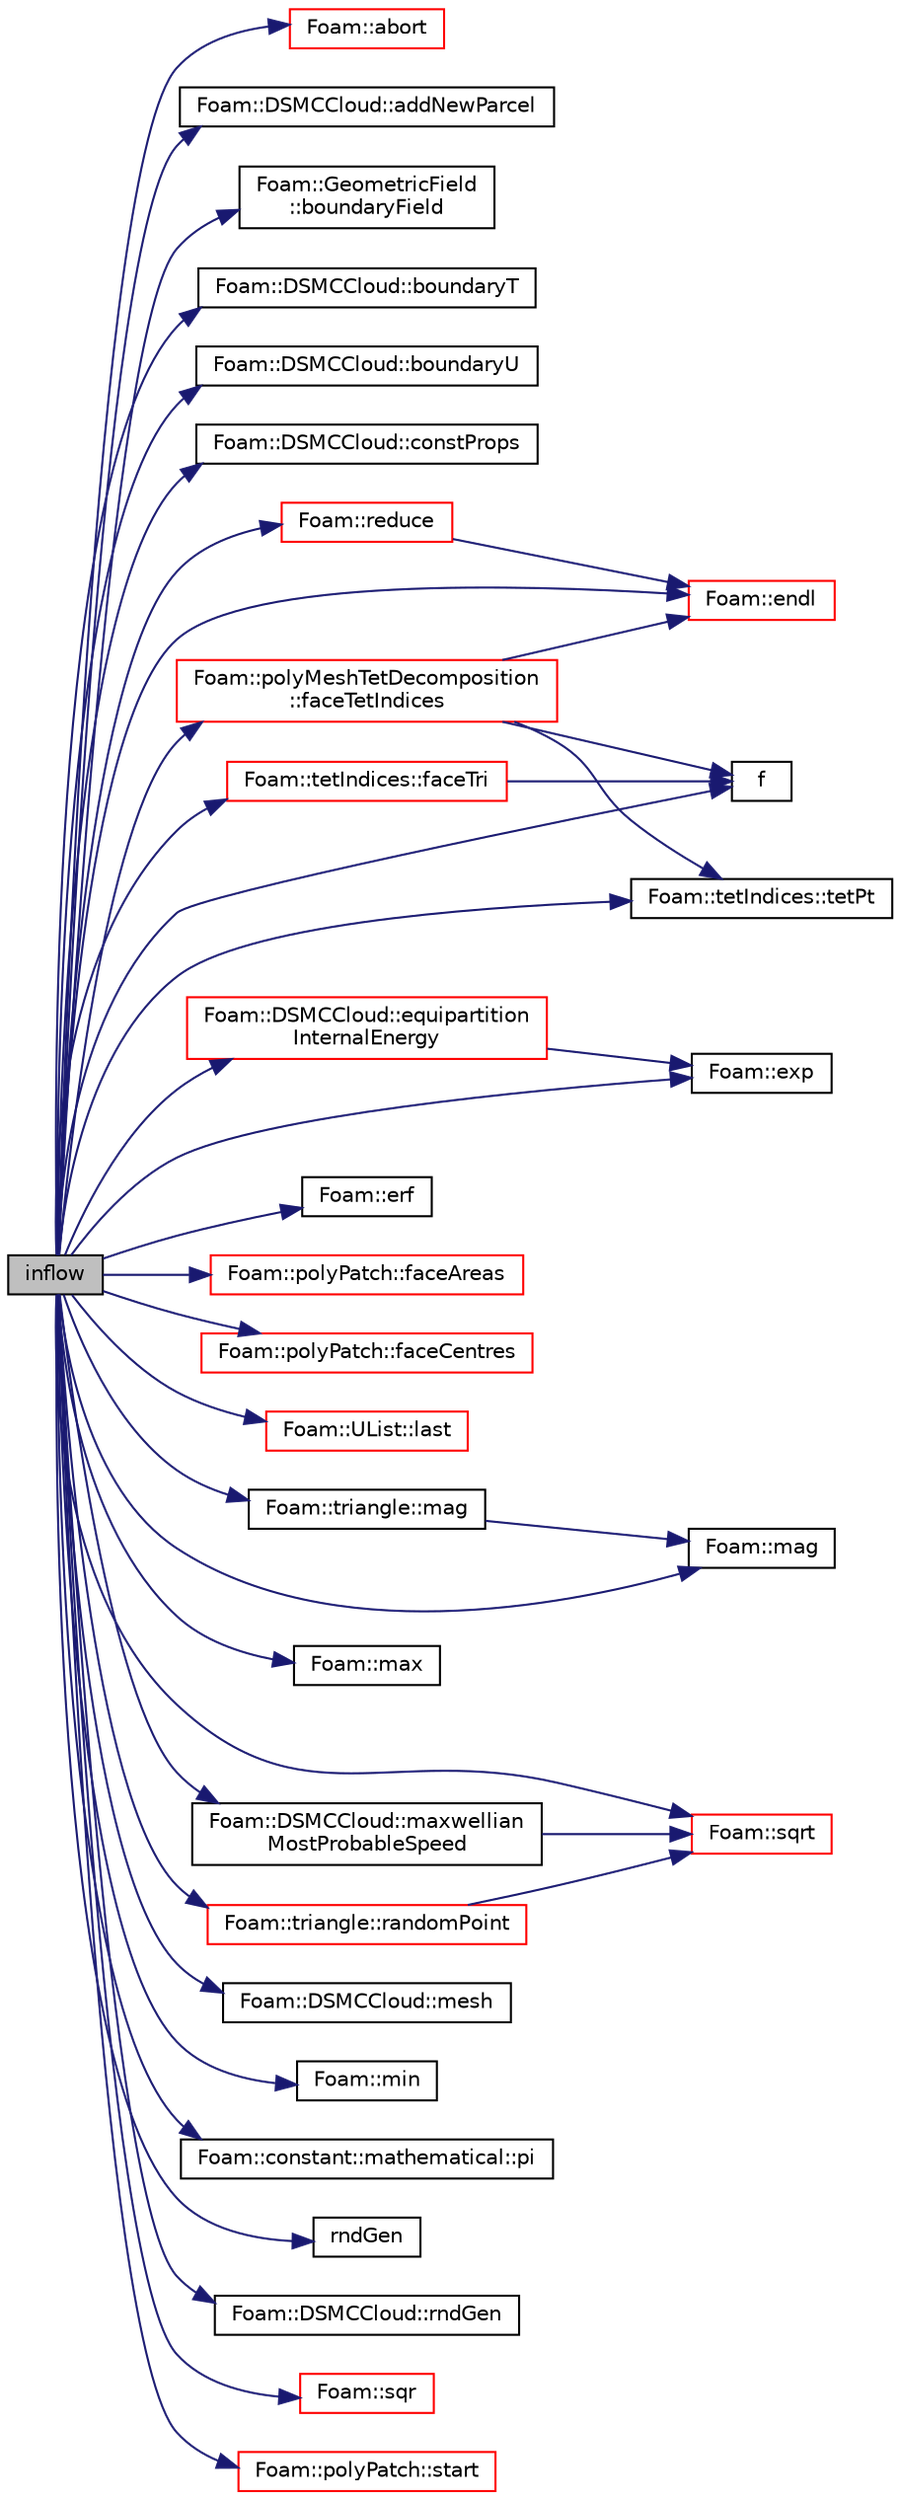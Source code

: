 digraph "inflow"
{
  bgcolor="transparent";
  edge [fontname="Helvetica",fontsize="10",labelfontname="Helvetica",labelfontsize="10"];
  node [fontname="Helvetica",fontsize="10",shape=record];
  rankdir="LR";
  Node1 [label="inflow",height=0.2,width=0.4,color="black", fillcolor="grey75", style="filled", fontcolor="black"];
  Node1 -> Node2 [color="midnightblue",fontsize="10",style="solid",fontname="Helvetica"];
  Node2 [label="Foam::abort",height=0.2,width=0.4,color="red",URL="$a10936.html#a447107a607d03e417307c203fa5fb44b"];
  Node1 -> Node3 [color="midnightblue",fontsize="10",style="solid",fontname="Helvetica"];
  Node3 [label="Foam::DSMCCloud::addNewParcel",height=0.2,width=0.4,color="black",URL="$a00591.html#acfcfee69663e305495540955f3c20505",tooltip="Add new parcel. "];
  Node1 -> Node4 [color="midnightblue",fontsize="10",style="solid",fontname="Helvetica"];
  Node4 [label="Foam::GeometricField\l::boundaryField",height=0.2,width=0.4,color="black",URL="$a00937.html#a6987ef31fb532d0fc43c84eca14fe558",tooltip="Return const-reference to the boundary field. "];
  Node1 -> Node5 [color="midnightblue",fontsize="10",style="solid",fontname="Helvetica"];
  Node5 [label="Foam::DSMCCloud::boundaryT",height=0.2,width=0.4,color="black",URL="$a00591.html#a9c5cec5e882a13160768922d5b55c0d7",tooltip="Return macroscopic temperature. "];
  Node1 -> Node6 [color="midnightblue",fontsize="10",style="solid",fontname="Helvetica"];
  Node6 [label="Foam::DSMCCloud::boundaryU",height=0.2,width=0.4,color="black",URL="$a00591.html#a1c72235197237810b2dca850f2ec5caa",tooltip="Return macroscopic velocity. "];
  Node1 -> Node7 [color="midnightblue",fontsize="10",style="solid",fontname="Helvetica"];
  Node7 [label="Foam::DSMCCloud::constProps",height=0.2,width=0.4,color="black",URL="$a00591.html#acbabc654031508e13dcc44bcd4a3cf60",tooltip="Return all of the constant properties. "];
  Node1 -> Node8 [color="midnightblue",fontsize="10",style="solid",fontname="Helvetica"];
  Node8 [label="Foam::endl",height=0.2,width=0.4,color="red",URL="$a10936.html#a2db8fe02a0d3909e9351bb4275b23ce4",tooltip="Add newline and flush stream. "];
  Node1 -> Node9 [color="midnightblue",fontsize="10",style="solid",fontname="Helvetica"];
  Node9 [label="Foam::DSMCCloud::equipartition\lInternalEnergy",height=0.2,width=0.4,color="red",URL="$a00591.html#aada004167effd3815e5376079a35981b",tooltip="Generate a random internal energy, sampled from the. "];
  Node9 -> Node10 [color="midnightblue",fontsize="10",style="solid",fontname="Helvetica"];
  Node10 [label="Foam::exp",height=0.2,width=0.4,color="black",URL="$a10936.html#a12bca6c677fcf0977532179c3cb9bb89"];
  Node1 -> Node11 [color="midnightblue",fontsize="10",style="solid",fontname="Helvetica"];
  Node11 [label="Foam::erf",height=0.2,width=0.4,color="black",URL="$a10936.html#a4ca8212bed8b44f128676f95c4d62bf3"];
  Node1 -> Node10 [color="midnightblue",fontsize="10",style="solid",fontname="Helvetica"];
  Node1 -> Node12 [color="midnightblue",fontsize="10",style="solid",fontname="Helvetica"];
  Node12 [label="f",height=0.2,width=0.4,color="black",URL="$a04068.html#a888be93833ac7a23170555c69c690288"];
  Node1 -> Node13 [color="midnightblue",fontsize="10",style="solid",fontname="Helvetica"];
  Node13 [label="Foam::polyPatch::faceAreas",height=0.2,width=0.4,color="red",URL="$a01979.html#ac0a591ed4b2427caab10863a66b838fa",tooltip="Return face normals. "];
  Node1 -> Node14 [color="midnightblue",fontsize="10",style="solid",fontname="Helvetica"];
  Node14 [label="Foam::polyPatch::faceCentres",height=0.2,width=0.4,color="red",URL="$a01979.html#a9c8773ec47e74b787335e6a483d2600d",tooltip="Return face centres. "];
  Node1 -> Node15 [color="midnightblue",fontsize="10",style="solid",fontname="Helvetica"];
  Node15 [label="Foam::polyMeshTetDecomposition\l::faceTetIndices",height=0.2,width=0.4,color="red",URL="$a01967.html#ac928a304995a9b54928d97ec634a6270",tooltip="Return the tet decomposition of the given face, with. "];
  Node15 -> Node12 [color="midnightblue",fontsize="10",style="solid",fontname="Helvetica"];
  Node15 -> Node8 [color="midnightblue",fontsize="10",style="solid",fontname="Helvetica"];
  Node15 -> Node16 [color="midnightblue",fontsize="10",style="solid",fontname="Helvetica"];
  Node16 [label="Foam::tetIndices::tetPt",height=0.2,width=0.4,color="black",URL="$a02662.html#ac91df29c239ce81d2deef56c9f5769c4",tooltip="Return the characterising tetPtI. "];
  Node1 -> Node17 [color="midnightblue",fontsize="10",style="solid",fontname="Helvetica"];
  Node17 [label="Foam::tetIndices::faceTri",height=0.2,width=0.4,color="red",URL="$a02662.html#ad07ec7e5f97159ccc9a01f9af7b89716",tooltip="Return the geometry corresponding to the tri on the. "];
  Node17 -> Node12 [color="midnightblue",fontsize="10",style="solid",fontname="Helvetica"];
  Node1 -> Node18 [color="midnightblue",fontsize="10",style="solid",fontname="Helvetica"];
  Node18 [label="Foam::UList::last",height=0.2,width=0.4,color="red",URL="$a02849.html#aef07c02ea1c27bdb5906043b399e0ff0",tooltip="Return the last element of the list. "];
  Node1 -> Node19 [color="midnightblue",fontsize="10",style="solid",fontname="Helvetica"];
  Node19 [label="Foam::triangle::mag",height=0.2,width=0.4,color="black",URL="$a02772.html#a3d026c3aee48e61452581e5633617d02",tooltip="Return scalar magnitude. "];
  Node19 -> Node20 [color="midnightblue",fontsize="10",style="solid",fontname="Helvetica"];
  Node20 [label="Foam::mag",height=0.2,width=0.4,color="black",URL="$a10936.html#a929da2a3fdcf3dacbbe0487d3a330dae"];
  Node1 -> Node20 [color="midnightblue",fontsize="10",style="solid",fontname="Helvetica"];
  Node1 -> Node21 [color="midnightblue",fontsize="10",style="solid",fontname="Helvetica"];
  Node21 [label="Foam::max",height=0.2,width=0.4,color="black",URL="$a10936.html#ac993e906cf2774ae77e666bc24e81733"];
  Node1 -> Node22 [color="midnightblue",fontsize="10",style="solid",fontname="Helvetica"];
  Node22 [label="Foam::DSMCCloud::maxwellian\lMostProbableSpeed",height=0.2,width=0.4,color="black",URL="$a00591.html#aaf79c2ea8c333727d9bdfd5c52d60e41",tooltip="Most probable speed. "];
  Node22 -> Node23 [color="midnightblue",fontsize="10",style="solid",fontname="Helvetica"];
  Node23 [label="Foam::sqrt",height=0.2,width=0.4,color="red",URL="$a10936.html#a8616bd62eebf2342a80222fecb1bda71"];
  Node1 -> Node24 [color="midnightblue",fontsize="10",style="solid",fontname="Helvetica"];
  Node24 [label="Foam::DSMCCloud::mesh",height=0.2,width=0.4,color="black",URL="$a00591.html#a628df3d8f239d8393610d6310eb56ad1",tooltip="Return refernce to the mesh. "];
  Node1 -> Node25 [color="midnightblue",fontsize="10",style="solid",fontname="Helvetica"];
  Node25 [label="Foam::min",height=0.2,width=0.4,color="black",URL="$a10936.html#a253e112ad2d56d96230ff39ea7f442dc"];
  Node1 -> Node26 [color="midnightblue",fontsize="10",style="solid",fontname="Helvetica"];
  Node26 [label="Foam::constant::mathematical::pi",height=0.2,width=0.4,color="black",URL="$a10948.html#a731b8788a4c01586c35266c7ca4fed04"];
  Node1 -> Node27 [color="midnightblue",fontsize="10",style="solid",fontname="Helvetica"];
  Node27 [label="Foam::triangle::randomPoint",height=0.2,width=0.4,color="red",URL="$a02772.html#a2a7788646c9c07bea1814ebb60e71d2b",tooltip="Return a random point on the triangle from a uniform. "];
  Node27 -> Node23 [color="midnightblue",fontsize="10",style="solid",fontname="Helvetica"];
  Node1 -> Node28 [color="midnightblue",fontsize="10",style="solid",fontname="Helvetica"];
  Node28 [label="Foam::reduce",height=0.2,width=0.4,color="red",URL="$a10936.html#a7ffd6af4acc2eb9ba72ee296b5ecda23"];
  Node28 -> Node8 [color="midnightblue",fontsize="10",style="solid",fontname="Helvetica"];
  Node1 -> Node29 [color="midnightblue",fontsize="10",style="solid",fontname="Helvetica"];
  Node29 [label="rndGen",height=0.2,width=0.4,color="black",URL="$a04572.html#a5131998e20f3c5a8bd03cf9b48cc76c7"];
  Node1 -> Node30 [color="midnightblue",fontsize="10",style="solid",fontname="Helvetica"];
  Node30 [label="Foam::DSMCCloud::rndGen",height=0.2,width=0.4,color="black",URL="$a00591.html#a15ae97dd2d17573e849ec14c8ff64df3",tooltip="Return refernce to the random object. "];
  Node1 -> Node31 [color="midnightblue",fontsize="10",style="solid",fontname="Helvetica"];
  Node31 [label="Foam::sqr",height=0.2,width=0.4,color="red",URL="$a10936.html#a277dc11c581d53826ab5090b08f3b17b"];
  Node1 -> Node23 [color="midnightblue",fontsize="10",style="solid",fontname="Helvetica"];
  Node1 -> Node32 [color="midnightblue",fontsize="10",style="solid",fontname="Helvetica"];
  Node32 [label="Foam::polyPatch::start",height=0.2,width=0.4,color="red",URL="$a01979.html#a861f370e41af7d54d7ff91da65de6e6a",tooltip="Return start label of this patch in the polyMesh face list. "];
  Node1 -> Node16 [color="midnightblue",fontsize="10",style="solid",fontname="Helvetica"];
}

